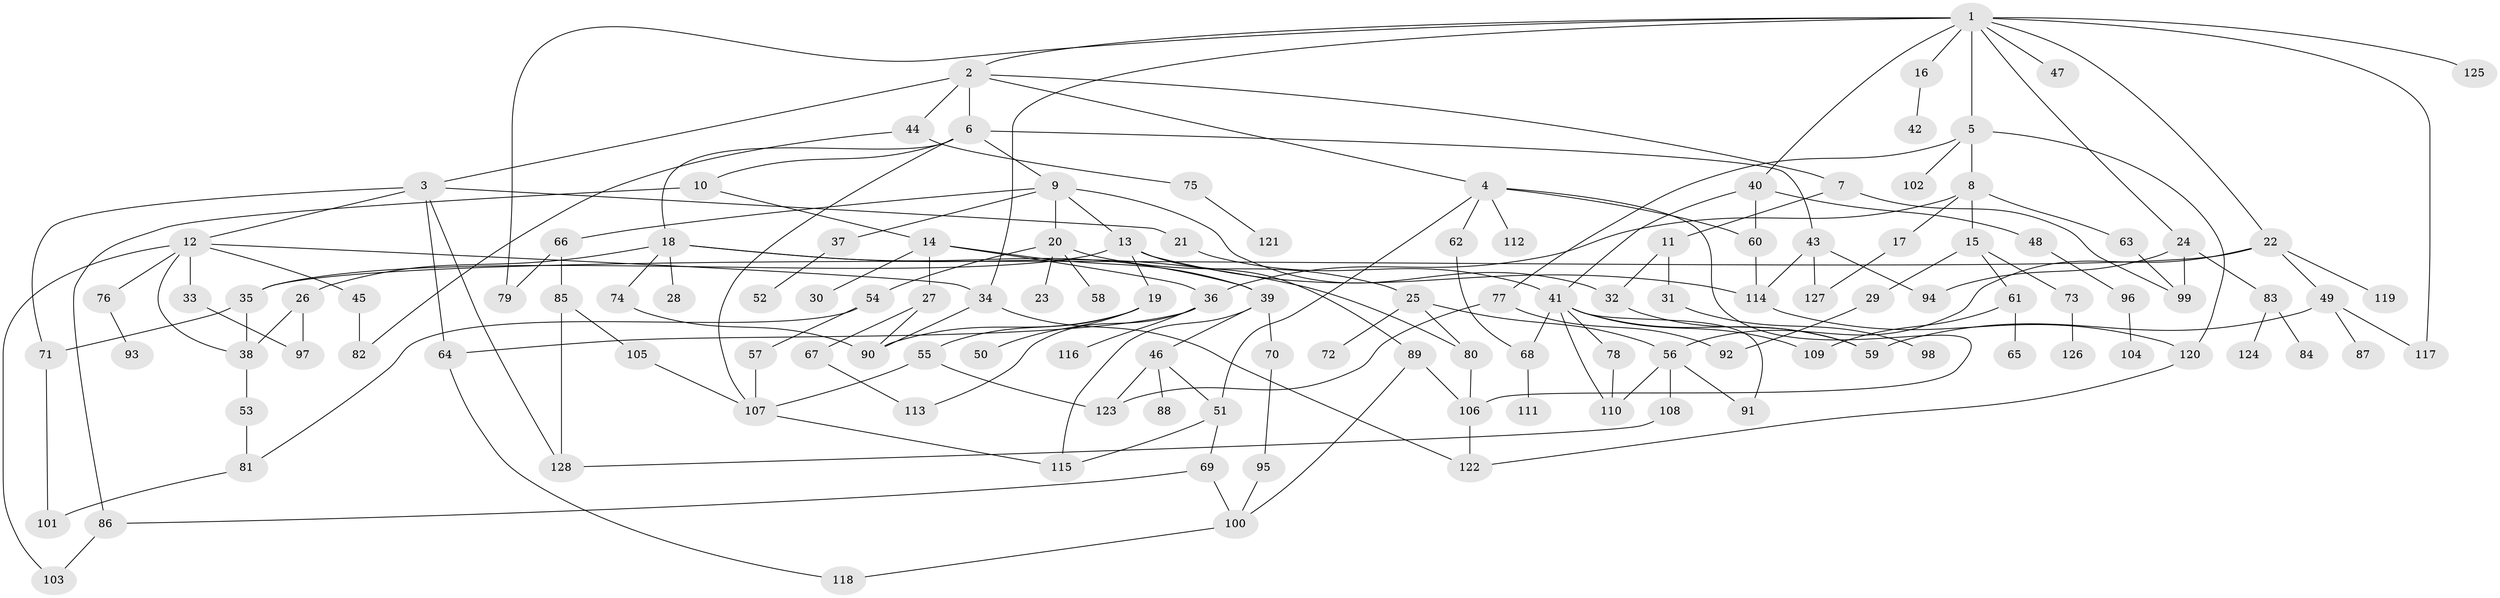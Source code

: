 // Generated by graph-tools (version 1.1) at 2025/49/03/09/25 03:49:23]
// undirected, 128 vertices, 184 edges
graph export_dot {
graph [start="1"]
  node [color=gray90,style=filled];
  1;
  2;
  3;
  4;
  5;
  6;
  7;
  8;
  9;
  10;
  11;
  12;
  13;
  14;
  15;
  16;
  17;
  18;
  19;
  20;
  21;
  22;
  23;
  24;
  25;
  26;
  27;
  28;
  29;
  30;
  31;
  32;
  33;
  34;
  35;
  36;
  37;
  38;
  39;
  40;
  41;
  42;
  43;
  44;
  45;
  46;
  47;
  48;
  49;
  50;
  51;
  52;
  53;
  54;
  55;
  56;
  57;
  58;
  59;
  60;
  61;
  62;
  63;
  64;
  65;
  66;
  67;
  68;
  69;
  70;
  71;
  72;
  73;
  74;
  75;
  76;
  77;
  78;
  79;
  80;
  81;
  82;
  83;
  84;
  85;
  86;
  87;
  88;
  89;
  90;
  91;
  92;
  93;
  94;
  95;
  96;
  97;
  98;
  99;
  100;
  101;
  102;
  103;
  104;
  105;
  106;
  107;
  108;
  109;
  110;
  111;
  112;
  113;
  114;
  115;
  116;
  117;
  118;
  119;
  120;
  121;
  122;
  123;
  124;
  125;
  126;
  127;
  128;
  1 -- 2;
  1 -- 5;
  1 -- 16;
  1 -- 22;
  1 -- 24;
  1 -- 34;
  1 -- 40;
  1 -- 47;
  1 -- 79;
  1 -- 117;
  1 -- 125;
  2 -- 3;
  2 -- 4;
  2 -- 6;
  2 -- 7;
  2 -- 44;
  3 -- 12;
  3 -- 21;
  3 -- 71;
  3 -- 128;
  3 -- 64;
  4 -- 51;
  4 -- 62;
  4 -- 112;
  4 -- 106;
  4 -- 60;
  5 -- 8;
  5 -- 77;
  5 -- 102;
  5 -- 120;
  6 -- 9;
  6 -- 10;
  6 -- 18;
  6 -- 43;
  6 -- 107;
  7 -- 11;
  7 -- 99;
  8 -- 15;
  8 -- 17;
  8 -- 63;
  8 -- 36;
  9 -- 13;
  9 -- 20;
  9 -- 32;
  9 -- 37;
  9 -- 66;
  10 -- 14;
  10 -- 86;
  11 -- 31;
  11 -- 32;
  12 -- 33;
  12 -- 45;
  12 -- 76;
  12 -- 34;
  12 -- 103;
  12 -- 38;
  13 -- 19;
  13 -- 35;
  13 -- 89;
  13 -- 114;
  14 -- 27;
  14 -- 30;
  14 -- 36;
  14 -- 39;
  15 -- 29;
  15 -- 61;
  15 -- 73;
  16 -- 42;
  17 -- 127;
  18 -- 26;
  18 -- 28;
  18 -- 39;
  18 -- 74;
  18 -- 80;
  19 -- 50;
  19 -- 55;
  19 -- 90;
  20 -- 23;
  20 -- 25;
  20 -- 54;
  20 -- 58;
  21 -- 41;
  22 -- 49;
  22 -- 56;
  22 -- 119;
  22 -- 35;
  24 -- 83;
  24 -- 99;
  24 -- 94;
  25 -- 72;
  25 -- 80;
  25 -- 56;
  26 -- 38;
  26 -- 97;
  27 -- 67;
  27 -- 90;
  29 -- 92;
  31 -- 98;
  32 -- 59;
  33 -- 97;
  34 -- 122;
  34 -- 90;
  35 -- 71;
  35 -- 38;
  36 -- 64;
  36 -- 116;
  36 -- 113;
  37 -- 52;
  38 -- 53;
  39 -- 46;
  39 -- 70;
  39 -- 115;
  40 -- 48;
  40 -- 60;
  40 -- 41;
  41 -- 68;
  41 -- 78;
  41 -- 91;
  41 -- 109;
  41 -- 59;
  41 -- 110;
  43 -- 94;
  43 -- 114;
  43 -- 127;
  44 -- 75;
  44 -- 82;
  45 -- 82;
  46 -- 88;
  46 -- 123;
  46 -- 51;
  48 -- 96;
  49 -- 87;
  49 -- 59;
  49 -- 117;
  51 -- 69;
  51 -- 115;
  53 -- 81;
  54 -- 57;
  54 -- 81;
  55 -- 107;
  55 -- 123;
  56 -- 108;
  56 -- 110;
  56 -- 91;
  57 -- 107;
  60 -- 114;
  61 -- 65;
  61 -- 109;
  62 -- 68;
  63 -- 99;
  64 -- 118;
  66 -- 85;
  66 -- 79;
  67 -- 113;
  68 -- 111;
  69 -- 100;
  69 -- 86;
  70 -- 95;
  71 -- 101;
  73 -- 126;
  74 -- 90;
  75 -- 121;
  76 -- 93;
  77 -- 123;
  77 -- 92;
  78 -- 110;
  80 -- 106;
  81 -- 101;
  83 -- 84;
  83 -- 124;
  85 -- 105;
  85 -- 128;
  86 -- 103;
  89 -- 100;
  89 -- 106;
  95 -- 100;
  96 -- 104;
  100 -- 118;
  105 -- 107;
  106 -- 122;
  107 -- 115;
  108 -- 128;
  114 -- 120;
  120 -- 122;
}
